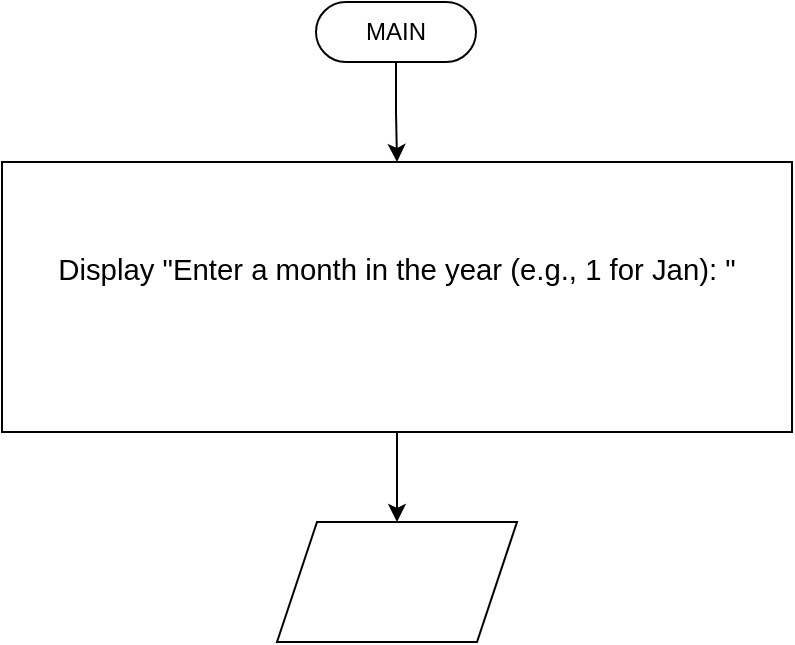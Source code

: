 <mxfile version="24.7.6">
  <diagram name="Page-1" id="kWocohOELPK9wQ3LVutg">
    <mxGraphModel dx="1162" dy="773" grid="1" gridSize="10" guides="1" tooltips="1" connect="1" arrows="1" fold="1" page="1" pageScale="1" pageWidth="850" pageHeight="1100" math="0" shadow="0">
      <root>
        <mxCell id="0" />
        <mxCell id="1" parent="0" />
        <mxCell id="ZCdc2D--i8_qWXBVDp-w-7" value="" style="edgeStyle=orthogonalEdgeStyle;rounded=0;orthogonalLoop=1;jettySize=auto;html=1;" edge="1" parent="1" source="ZCdc2D--i8_qWXBVDp-w-1" target="ZCdc2D--i8_qWXBVDp-w-6">
          <mxGeometry relative="1" as="geometry" />
        </mxCell>
        <mxCell id="ZCdc2D--i8_qWXBVDp-w-1" value="MAIN" style="html=1;dashed=0;whiteSpace=wrap;shape=mxgraph.dfd.start" vertex="1" parent="1">
          <mxGeometry x="385" y="200" width="80" height="30" as="geometry" />
        </mxCell>
        <mxCell id="ZCdc2D--i8_qWXBVDp-w-9" value="" style="edgeStyle=orthogonalEdgeStyle;rounded=0;orthogonalLoop=1;jettySize=auto;html=1;" edge="1" parent="1" source="ZCdc2D--i8_qWXBVDp-w-6" target="ZCdc2D--i8_qWXBVDp-w-8">
          <mxGeometry relative="1" as="geometry" />
        </mxCell>
        <mxCell id="ZCdc2D--i8_qWXBVDp-w-6" value="&#xa;&lt;b id=&quot;docs-internal-guid-baea023c-7fff-12b6-3a81-397b67b8ee17&quot; style=&quot;font-weight:normal;&quot;&gt;&lt;p style=&quot;line-height:1.38;margin-top:0pt;margin-bottom:0pt;&quot; dir=&quot;ltr&quot;&gt;&lt;span style=&quot;font-size:11pt;font-family:Arial,sans-serif;color:#000000;background-color:transparent;font-weight:400;font-style:normal;font-variant:normal;text-decoration:none;vertical-align:baseline;white-space:pre;white-space:pre-wrap;&quot;&gt;Display &quot;Enter a month in the year (e.g., 1 for Jan): &quot;&lt;/span&gt;&lt;/p&gt;&lt;/b&gt;&lt;br class=&quot;Apple-interchange-newline&quot;&gt;&#xa;&#xa;" style="whiteSpace=wrap;html=1;dashed=0;" vertex="1" parent="1">
          <mxGeometry x="228" y="280" width="395" height="135" as="geometry" />
        </mxCell>
        <mxCell id="ZCdc2D--i8_qWXBVDp-w-8" value="" style="shape=parallelogram;perimeter=parallelogramPerimeter;whiteSpace=wrap;html=1;fixedSize=1;dashed=0;" vertex="1" parent="1">
          <mxGeometry x="365.5" y="460" width="120" height="60" as="geometry" />
        </mxCell>
      </root>
    </mxGraphModel>
  </diagram>
</mxfile>

